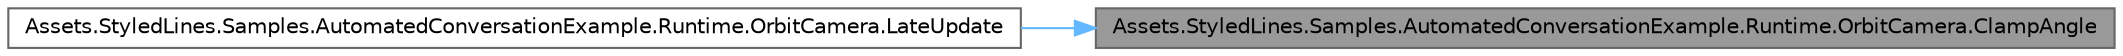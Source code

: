 digraph "Assets.StyledLines.Samples.AutomatedConversationExample.Runtime.OrbitCamera.ClampAngle"
{
 // INTERACTIVE_SVG=YES
 // LATEX_PDF_SIZE
  bgcolor="transparent";
  edge [fontname=Helvetica,fontsize=10,labelfontname=Helvetica,labelfontsize=10];
  node [fontname=Helvetica,fontsize=10,shape=box,height=0.2,width=0.4];
  rankdir="RL";
  Node1 [id="Node000001",label="Assets.StyledLines.Samples.AutomatedConversationExample.Runtime.OrbitCamera.ClampAngle",height=0.2,width=0.4,color="gray40", fillcolor="grey60", style="filled", fontcolor="black",tooltip=" "];
  Node1 -> Node2 [id="edge1_Node000001_Node000002",dir="back",color="steelblue1",style="solid",tooltip=" "];
  Node2 [id="Node000002",label="Assets.StyledLines.Samples.AutomatedConversationExample.Runtime.OrbitCamera.LateUpdate",height=0.2,width=0.4,color="grey40", fillcolor="white", style="filled",URL="$class_assets_1_1_styled_lines_1_1_samples_1_1_automated_conversation_example_1_1_runtime_1_1_orbit_camera.html#a8b36333bee08cfa6b6665bef354699e6",tooltip=" "];
}
